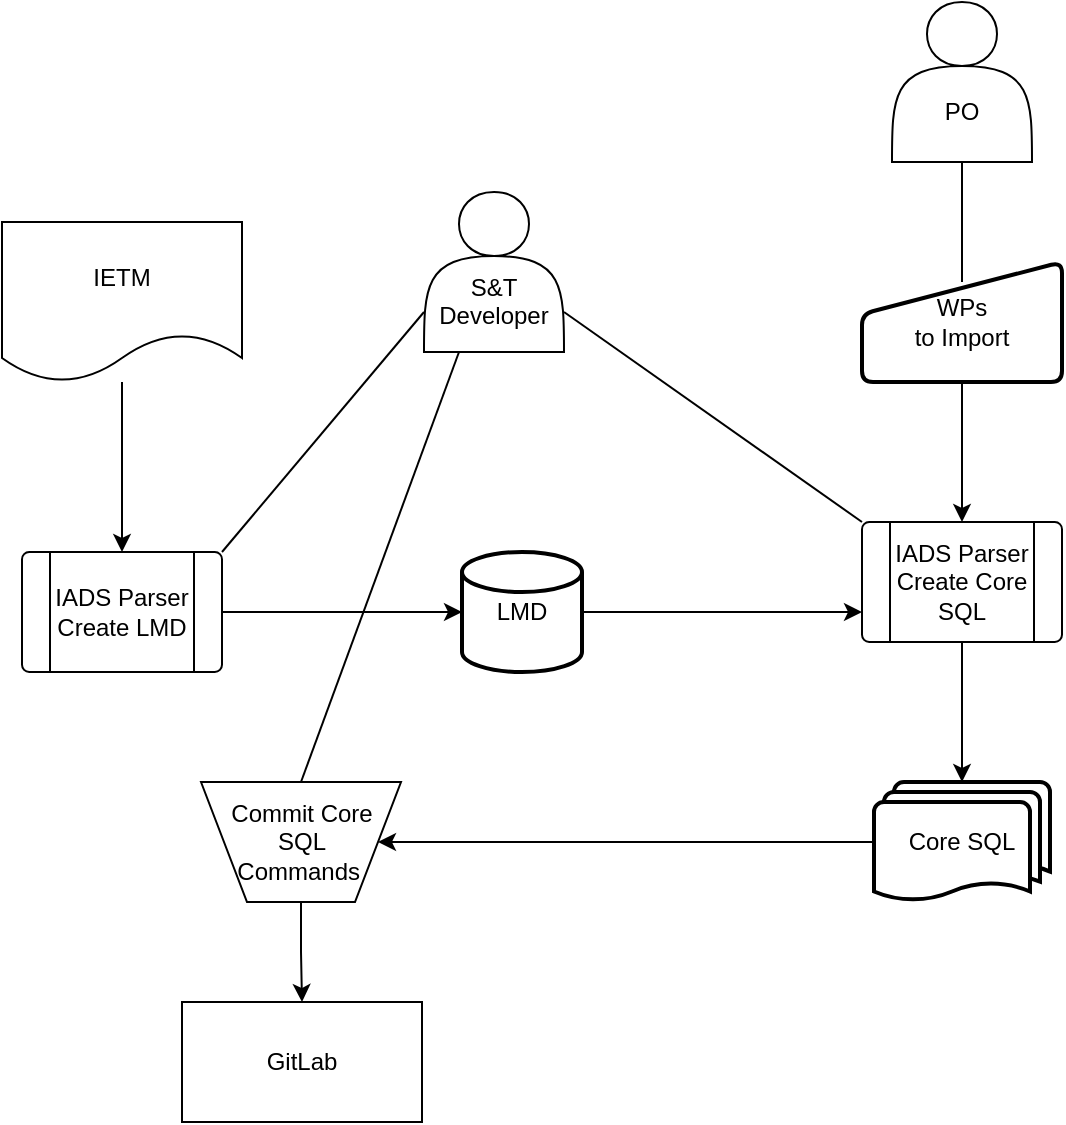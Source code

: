 <mxfile version="22.1.11" type="github">
  <diagram name="Page-1" id="ME7RNCLGPrH8AeEWXXae">
    <mxGraphModel dx="1353" dy="2135" grid="1" gridSize="10" guides="1" tooltips="1" connect="1" arrows="1" fold="1" page="1" pageScale="1" pageWidth="850" pageHeight="1100" math="0" shadow="0">
      <root>
        <mxCell id="0" />
        <mxCell id="1" parent="0" />
        <mxCell id="eA9EFltyGCuq8FdXo3xL-1" value="IETM" style="shape=document;whiteSpace=wrap;html=1;boundedLbl=1;" vertex="1" parent="1">
          <mxGeometry x="120" y="-940" width="120" height="80" as="geometry" />
        </mxCell>
        <mxCell id="eA9EFltyGCuq8FdXo3xL-2" style="edgeStyle=orthogonalEdgeStyle;rounded=0;orthogonalLoop=1;jettySize=auto;html=1;exitX=0.5;exitY=0;exitDx=0;exitDy=0;endArrow=none;endFill=0;startArrow=classic;startFill=1;" edge="1" parent="1" source="eA9EFltyGCuq8FdXo3xL-6" target="eA9EFltyGCuq8FdXo3xL-1">
          <mxGeometry relative="1" as="geometry">
            <mxPoint x="180" y="-775" as="sourcePoint" />
          </mxGeometry>
        </mxCell>
        <mxCell id="eA9EFltyGCuq8FdXo3xL-3" style="edgeStyle=orthogonalEdgeStyle;rounded=0;orthogonalLoop=1;jettySize=auto;html=1;exitX=1;exitY=0.5;exitDx=0;exitDy=0;entryX=0;entryY=0.5;entryDx=0;entryDy=0;entryPerimeter=0;" edge="1" parent="1" source="eA9EFltyGCuq8FdXo3xL-6" target="eA9EFltyGCuq8FdXo3xL-5">
          <mxGeometry relative="1" as="geometry">
            <mxPoint x="180" y="-715" as="sourcePoint" />
            <mxPoint x="250" y="-685" as="targetPoint" />
          </mxGeometry>
        </mxCell>
        <mxCell id="eA9EFltyGCuq8FdXo3xL-4" style="edgeStyle=orthogonalEdgeStyle;rounded=0;orthogonalLoop=1;jettySize=auto;html=1;exitX=1;exitY=0.5;exitDx=0;exitDy=0;exitPerimeter=0;entryX=0;entryY=0.75;entryDx=0;entryDy=0;" edge="1" parent="1" source="eA9EFltyGCuq8FdXo3xL-5" target="eA9EFltyGCuq8FdXo3xL-16">
          <mxGeometry relative="1" as="geometry">
            <mxPoint x="570" y="-665" as="targetPoint" />
          </mxGeometry>
        </mxCell>
        <mxCell id="eA9EFltyGCuq8FdXo3xL-5" value="LMD" style="strokeWidth=2;html=1;shape=mxgraph.flowchart.database;whiteSpace=wrap;" vertex="1" parent="1">
          <mxGeometry x="350" y="-775" width="60" height="60" as="geometry" />
        </mxCell>
        <mxCell id="eA9EFltyGCuq8FdXo3xL-6" value="IADS Parser Create LMD" style="verticalLabelPosition=middle;verticalAlign=middle;html=1;shape=process;whiteSpace=wrap;rounded=1;size=0.14;arcSize=6;labelPosition=center;align=center;" vertex="1" parent="1">
          <mxGeometry x="130" y="-775" width="100" height="60" as="geometry" />
        </mxCell>
        <mxCell id="eA9EFltyGCuq8FdXo3xL-7" value="&lt;br&gt;&lt;br&gt;S&amp;amp;T&lt;br&gt;Developer" style="shape=actor;whiteSpace=wrap;html=1;labelPosition=center;verticalLabelPosition=middle;align=center;verticalAlign=middle;" vertex="1" parent="1">
          <mxGeometry x="331" y="-955" width="70" height="80" as="geometry" />
        </mxCell>
        <mxCell id="eA9EFltyGCuq8FdXo3xL-8" value="" style="endArrow=none;html=1;rounded=0;entryX=0;entryY=0;entryDx=0;entryDy=0;exitX=1;exitY=0.75;exitDx=0;exitDy=0;endFill=0;" edge="1" parent="1" source="eA9EFltyGCuq8FdXo3xL-7" target="eA9EFltyGCuq8FdXo3xL-16">
          <mxGeometry width="50" height="50" relative="1" as="geometry">
            <mxPoint x="495" y="-790" as="sourcePoint" />
            <mxPoint x="545" y="-840" as="targetPoint" />
          </mxGeometry>
        </mxCell>
        <mxCell id="eA9EFltyGCuq8FdXo3xL-9" value="" style="endArrow=none;html=1;rounded=0;entryX=1;entryY=0;entryDx=0;entryDy=0;exitX=0;exitY=0.75;exitDx=0;exitDy=0;endFill=0;" edge="1" parent="1" source="eA9EFltyGCuq8FdXo3xL-7" target="eA9EFltyGCuq8FdXo3xL-6">
          <mxGeometry width="50" height="50" relative="1" as="geometry">
            <mxPoint x="410" y="-865" as="sourcePoint" />
            <mxPoint x="460" y="-915" as="targetPoint" />
          </mxGeometry>
        </mxCell>
        <mxCell id="eA9EFltyGCuq8FdXo3xL-10" style="edgeStyle=orthogonalEdgeStyle;rounded=0;orthogonalLoop=1;jettySize=auto;html=1;exitX=0.5;exitY=1;exitDx=0;exitDy=0;entryX=0.5;entryY=0;entryDx=0;entryDy=0;" edge="1" parent="1" source="eA9EFltyGCuq8FdXo3xL-11" target="eA9EFltyGCuq8FdXo3xL-19">
          <mxGeometry relative="1" as="geometry" />
        </mxCell>
        <mxCell id="eA9EFltyGCuq8FdXo3xL-11" value="Commit Core SQL &lt;br&gt;Commands&amp;nbsp;" style="verticalLabelPosition=middle;verticalAlign=middle;html=1;shape=trapezoid;perimeter=trapezoidPerimeter;whiteSpace=wrap;size=0.23;arcSize=10;flipV=1;labelPosition=center;align=center;" vertex="1" parent="1">
          <mxGeometry x="219.5" y="-660" width="100" height="60" as="geometry" />
        </mxCell>
        <mxCell id="eA9EFltyGCuq8FdXo3xL-12" value="Core SQL" style="strokeWidth=2;html=1;shape=mxgraph.flowchart.multi-document;whiteSpace=wrap;" vertex="1" parent="1">
          <mxGeometry x="556" y="-660" width="88" height="60" as="geometry" />
        </mxCell>
        <mxCell id="eA9EFltyGCuq8FdXo3xL-13" style="edgeStyle=orthogonalEdgeStyle;rounded=0;orthogonalLoop=1;jettySize=auto;html=1;exitX=0.5;exitY=1;exitDx=0;exitDy=0;" edge="1" parent="1" source="eA9EFltyGCuq8FdXo3xL-14" target="eA9EFltyGCuq8FdXo3xL-16">
          <mxGeometry relative="1" as="geometry" />
        </mxCell>
        <mxCell id="eA9EFltyGCuq8FdXo3xL-14" value="WPs&lt;br&gt;to Import" style="html=1;strokeWidth=2;shape=manualInput;whiteSpace=wrap;rounded=1;size=26;arcSize=11;" vertex="1" parent="1">
          <mxGeometry x="550" y="-920" width="100" height="60" as="geometry" />
        </mxCell>
        <mxCell id="eA9EFltyGCuq8FdXo3xL-15" value="" style="edgeStyle=orthogonalEdgeStyle;rounded=0;orthogonalLoop=1;jettySize=auto;html=1;exitX=0.5;exitY=1;exitDx=0;exitDy=0;" edge="1" parent="1" source="eA9EFltyGCuq8FdXo3xL-16" target="eA9EFltyGCuq8FdXo3xL-12">
          <mxGeometry relative="1" as="geometry">
            <mxPoint x="506" y="-660" as="sourcePoint" />
          </mxGeometry>
        </mxCell>
        <mxCell id="eA9EFltyGCuq8FdXo3xL-16" value="IADS Parser Create Core SQL" style="verticalLabelPosition=middle;verticalAlign=middle;html=1;shape=process;whiteSpace=wrap;rounded=1;size=0.14;arcSize=6;labelPosition=center;align=center;" vertex="1" parent="1">
          <mxGeometry x="550" y="-790" width="100" height="60" as="geometry" />
        </mxCell>
        <mxCell id="eA9EFltyGCuq8FdXo3xL-17" value="&lt;br&gt;&lt;br&gt;PO" style="shape=actor;whiteSpace=wrap;html=1;labelPosition=center;verticalLabelPosition=middle;align=center;verticalAlign=middle;" vertex="1" parent="1">
          <mxGeometry x="565" y="-1050" width="70" height="80" as="geometry" />
        </mxCell>
        <mxCell id="eA9EFltyGCuq8FdXo3xL-18" style="edgeStyle=orthogonalEdgeStyle;rounded=0;orthogonalLoop=1;jettySize=auto;html=1;exitX=0.5;exitY=1;exitDx=0;exitDy=0;entryX=0.5;entryY=0.167;entryDx=0;entryDy=0;entryPerimeter=0;endArrow=none;endFill=0;" edge="1" parent="1" source="eA9EFltyGCuq8FdXo3xL-17" target="eA9EFltyGCuq8FdXo3xL-14">
          <mxGeometry relative="1" as="geometry" />
        </mxCell>
        <mxCell id="eA9EFltyGCuq8FdXo3xL-19" value="GitLab" style="rounded=0;whiteSpace=wrap;html=1;" vertex="1" parent="1">
          <mxGeometry x="210" y="-550" width="120" height="60" as="geometry" />
        </mxCell>
        <mxCell id="eA9EFltyGCuq8FdXo3xL-20" value="" style="edgeStyle=orthogonalEdgeStyle;rounded=0;orthogonalLoop=1;jettySize=auto;html=1;exitX=0;exitY=0.5;exitDx=0;exitDy=0;exitPerimeter=0;entryX=1;entryY=0.5;entryDx=0;entryDy=0;" edge="1" parent="1" source="eA9EFltyGCuq8FdXo3xL-12" target="eA9EFltyGCuq8FdXo3xL-11">
          <mxGeometry relative="1" as="geometry">
            <mxPoint x="556" y="-660" as="sourcePoint" />
            <mxPoint x="507.5" y="-660" as="targetPoint" />
            <Array as="points" />
          </mxGeometry>
        </mxCell>
        <mxCell id="eA9EFltyGCuq8FdXo3xL-21" value="" style="endArrow=none;html=1;rounded=0;entryX=0.25;entryY=1;entryDx=0;entryDy=0;exitX=0.5;exitY=0;exitDx=0;exitDy=0;" edge="1" parent="1" source="eA9EFltyGCuq8FdXo3xL-11" target="eA9EFltyGCuq8FdXo3xL-7">
          <mxGeometry width="50" height="50" relative="1" as="geometry">
            <mxPoint x="440" y="-650" as="sourcePoint" />
            <mxPoint x="490" y="-700" as="targetPoint" />
          </mxGeometry>
        </mxCell>
      </root>
    </mxGraphModel>
  </diagram>
</mxfile>
